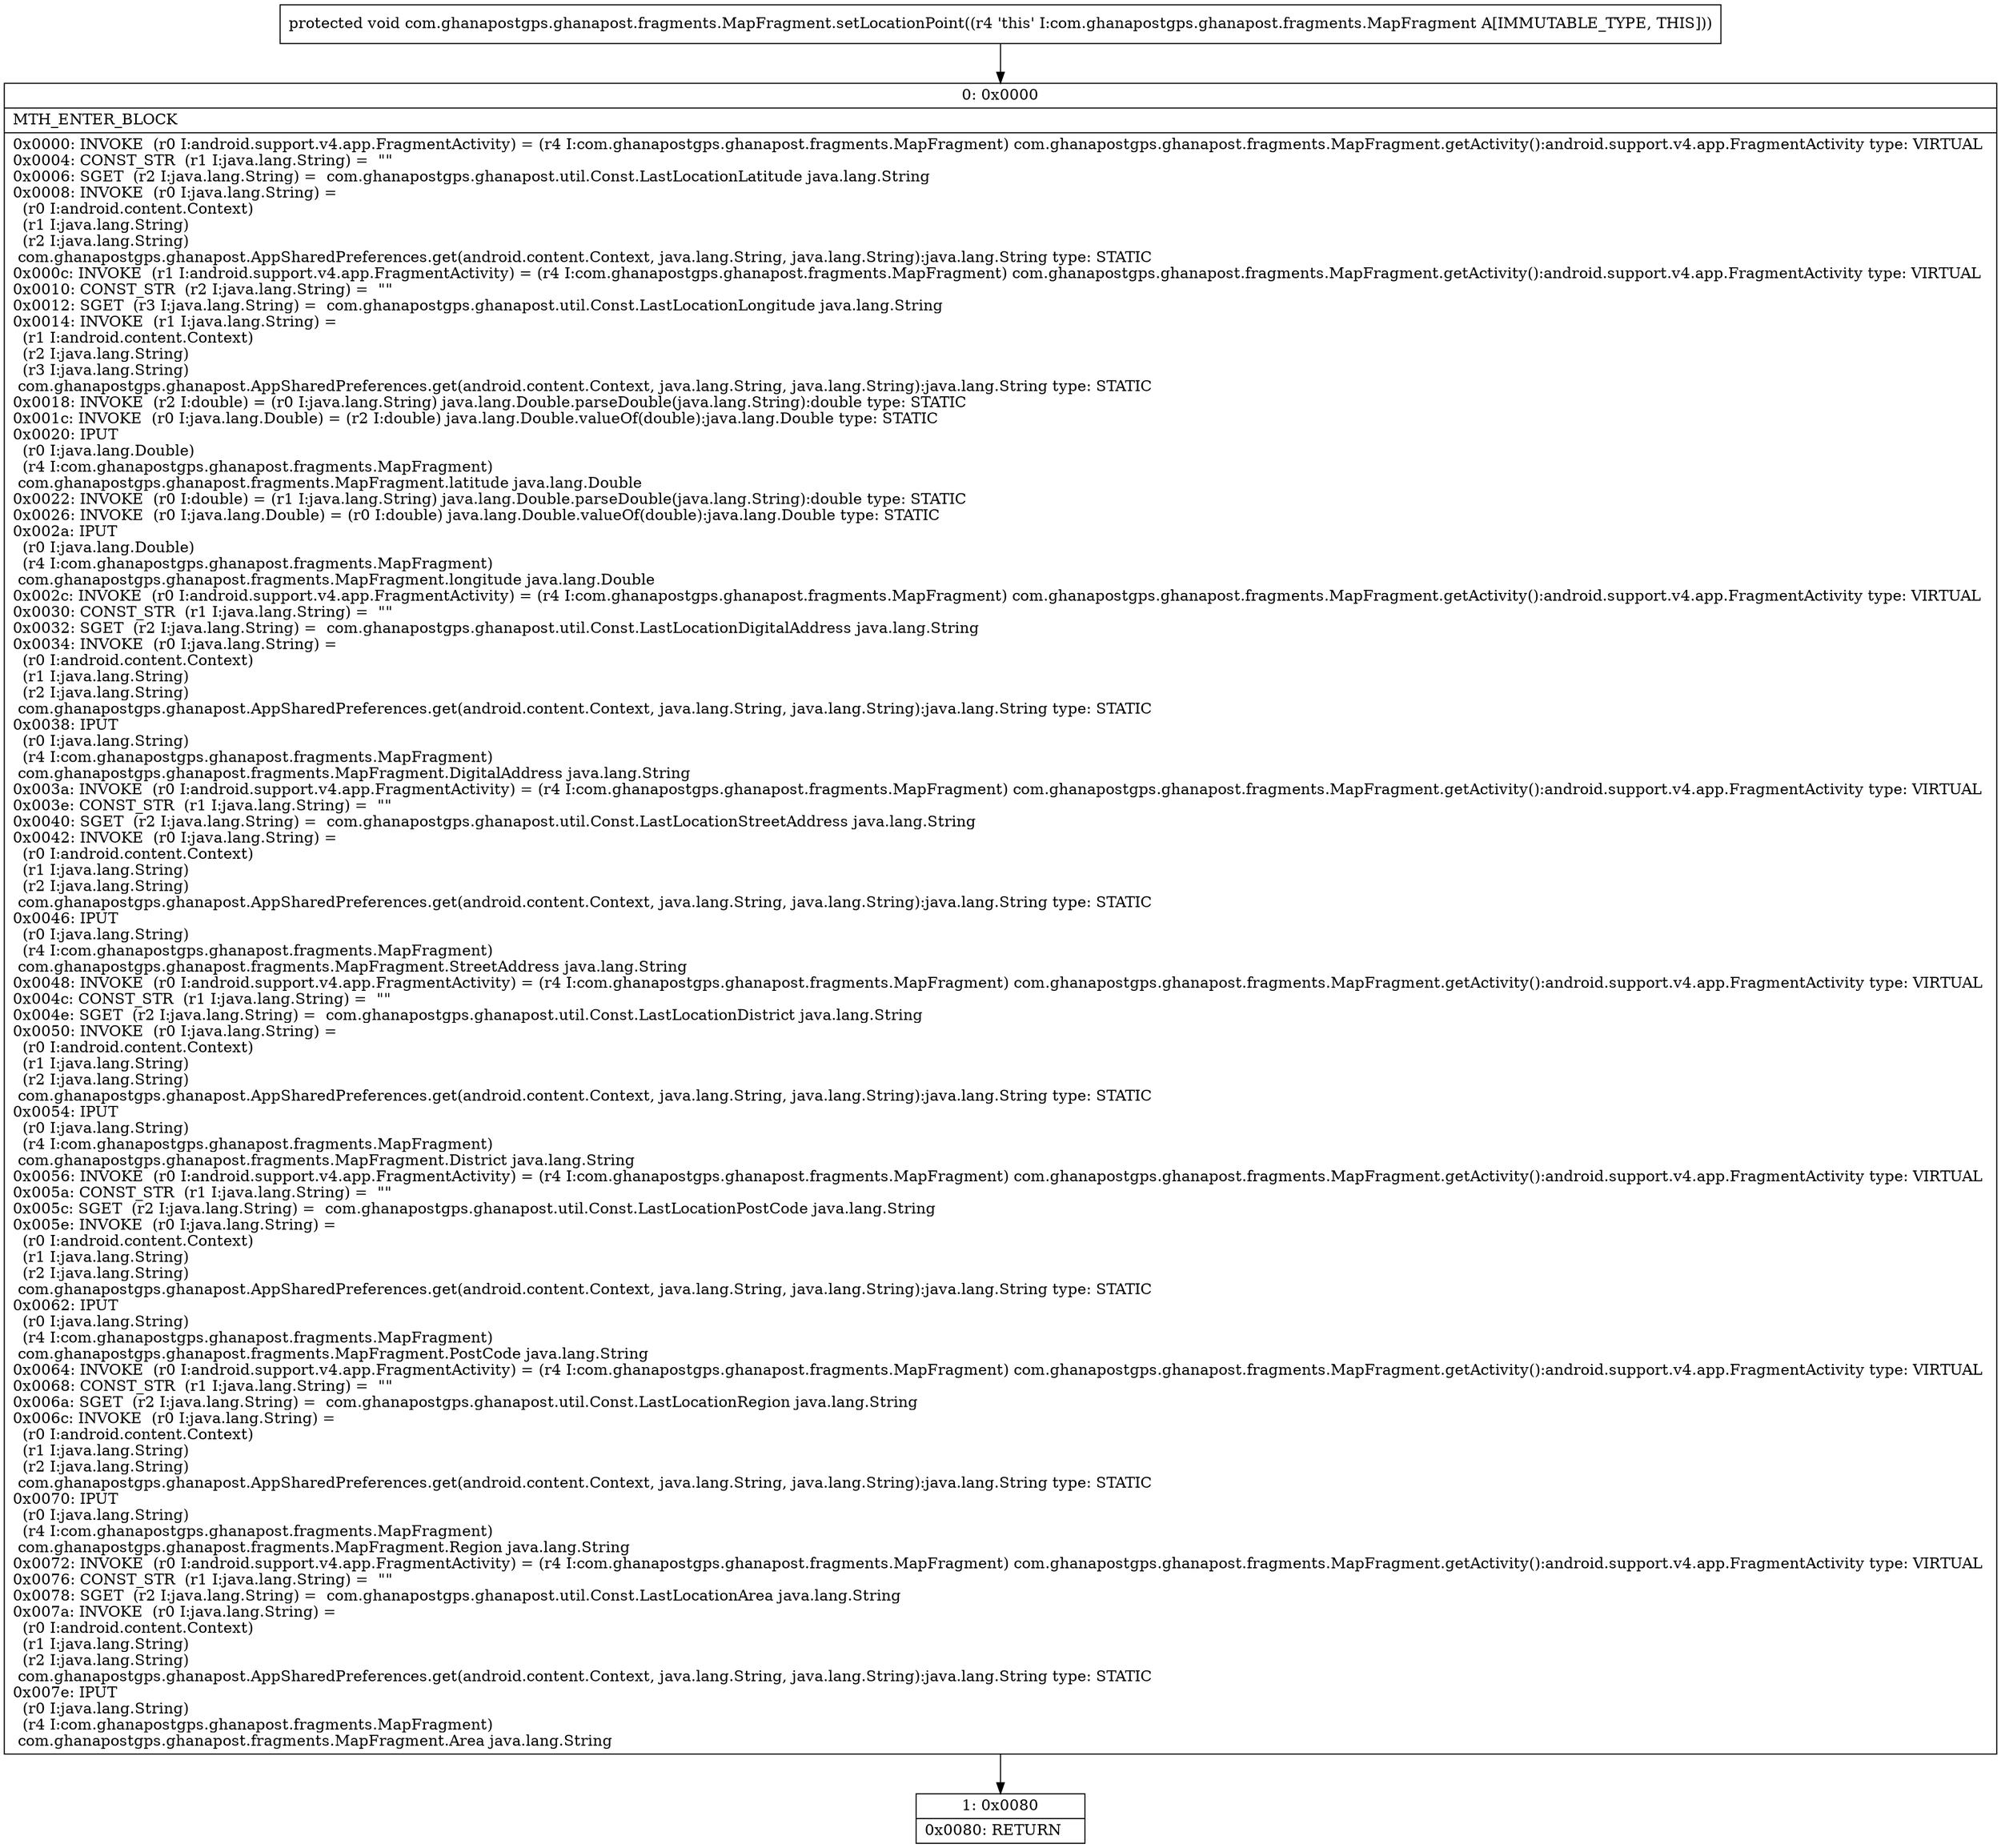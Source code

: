 digraph "CFG forcom.ghanapostgps.ghanapost.fragments.MapFragment.setLocationPoint()V" {
Node_0 [shape=record,label="{0\:\ 0x0000|MTH_ENTER_BLOCK\l|0x0000: INVOKE  (r0 I:android.support.v4.app.FragmentActivity) = (r4 I:com.ghanapostgps.ghanapost.fragments.MapFragment) com.ghanapostgps.ghanapost.fragments.MapFragment.getActivity():android.support.v4.app.FragmentActivity type: VIRTUAL \l0x0004: CONST_STR  (r1 I:java.lang.String) =  \"\" \l0x0006: SGET  (r2 I:java.lang.String) =  com.ghanapostgps.ghanapost.util.Const.LastLocationLatitude java.lang.String \l0x0008: INVOKE  (r0 I:java.lang.String) = \l  (r0 I:android.content.Context)\l  (r1 I:java.lang.String)\l  (r2 I:java.lang.String)\l com.ghanapostgps.ghanapost.AppSharedPreferences.get(android.content.Context, java.lang.String, java.lang.String):java.lang.String type: STATIC \l0x000c: INVOKE  (r1 I:android.support.v4.app.FragmentActivity) = (r4 I:com.ghanapostgps.ghanapost.fragments.MapFragment) com.ghanapostgps.ghanapost.fragments.MapFragment.getActivity():android.support.v4.app.FragmentActivity type: VIRTUAL \l0x0010: CONST_STR  (r2 I:java.lang.String) =  \"\" \l0x0012: SGET  (r3 I:java.lang.String) =  com.ghanapostgps.ghanapost.util.Const.LastLocationLongitude java.lang.String \l0x0014: INVOKE  (r1 I:java.lang.String) = \l  (r1 I:android.content.Context)\l  (r2 I:java.lang.String)\l  (r3 I:java.lang.String)\l com.ghanapostgps.ghanapost.AppSharedPreferences.get(android.content.Context, java.lang.String, java.lang.String):java.lang.String type: STATIC \l0x0018: INVOKE  (r2 I:double) = (r0 I:java.lang.String) java.lang.Double.parseDouble(java.lang.String):double type: STATIC \l0x001c: INVOKE  (r0 I:java.lang.Double) = (r2 I:double) java.lang.Double.valueOf(double):java.lang.Double type: STATIC \l0x0020: IPUT  \l  (r0 I:java.lang.Double)\l  (r4 I:com.ghanapostgps.ghanapost.fragments.MapFragment)\l com.ghanapostgps.ghanapost.fragments.MapFragment.latitude java.lang.Double \l0x0022: INVOKE  (r0 I:double) = (r1 I:java.lang.String) java.lang.Double.parseDouble(java.lang.String):double type: STATIC \l0x0026: INVOKE  (r0 I:java.lang.Double) = (r0 I:double) java.lang.Double.valueOf(double):java.lang.Double type: STATIC \l0x002a: IPUT  \l  (r0 I:java.lang.Double)\l  (r4 I:com.ghanapostgps.ghanapost.fragments.MapFragment)\l com.ghanapostgps.ghanapost.fragments.MapFragment.longitude java.lang.Double \l0x002c: INVOKE  (r0 I:android.support.v4.app.FragmentActivity) = (r4 I:com.ghanapostgps.ghanapost.fragments.MapFragment) com.ghanapostgps.ghanapost.fragments.MapFragment.getActivity():android.support.v4.app.FragmentActivity type: VIRTUAL \l0x0030: CONST_STR  (r1 I:java.lang.String) =  \"\" \l0x0032: SGET  (r2 I:java.lang.String) =  com.ghanapostgps.ghanapost.util.Const.LastLocationDigitalAddress java.lang.String \l0x0034: INVOKE  (r0 I:java.lang.String) = \l  (r0 I:android.content.Context)\l  (r1 I:java.lang.String)\l  (r2 I:java.lang.String)\l com.ghanapostgps.ghanapost.AppSharedPreferences.get(android.content.Context, java.lang.String, java.lang.String):java.lang.String type: STATIC \l0x0038: IPUT  \l  (r0 I:java.lang.String)\l  (r4 I:com.ghanapostgps.ghanapost.fragments.MapFragment)\l com.ghanapostgps.ghanapost.fragments.MapFragment.DigitalAddress java.lang.String \l0x003a: INVOKE  (r0 I:android.support.v4.app.FragmentActivity) = (r4 I:com.ghanapostgps.ghanapost.fragments.MapFragment) com.ghanapostgps.ghanapost.fragments.MapFragment.getActivity():android.support.v4.app.FragmentActivity type: VIRTUAL \l0x003e: CONST_STR  (r1 I:java.lang.String) =  \"\" \l0x0040: SGET  (r2 I:java.lang.String) =  com.ghanapostgps.ghanapost.util.Const.LastLocationStreetAddress java.lang.String \l0x0042: INVOKE  (r0 I:java.lang.String) = \l  (r0 I:android.content.Context)\l  (r1 I:java.lang.String)\l  (r2 I:java.lang.String)\l com.ghanapostgps.ghanapost.AppSharedPreferences.get(android.content.Context, java.lang.String, java.lang.String):java.lang.String type: STATIC \l0x0046: IPUT  \l  (r0 I:java.lang.String)\l  (r4 I:com.ghanapostgps.ghanapost.fragments.MapFragment)\l com.ghanapostgps.ghanapost.fragments.MapFragment.StreetAddress java.lang.String \l0x0048: INVOKE  (r0 I:android.support.v4.app.FragmentActivity) = (r4 I:com.ghanapostgps.ghanapost.fragments.MapFragment) com.ghanapostgps.ghanapost.fragments.MapFragment.getActivity():android.support.v4.app.FragmentActivity type: VIRTUAL \l0x004c: CONST_STR  (r1 I:java.lang.String) =  \"\" \l0x004e: SGET  (r2 I:java.lang.String) =  com.ghanapostgps.ghanapost.util.Const.LastLocationDistrict java.lang.String \l0x0050: INVOKE  (r0 I:java.lang.String) = \l  (r0 I:android.content.Context)\l  (r1 I:java.lang.String)\l  (r2 I:java.lang.String)\l com.ghanapostgps.ghanapost.AppSharedPreferences.get(android.content.Context, java.lang.String, java.lang.String):java.lang.String type: STATIC \l0x0054: IPUT  \l  (r0 I:java.lang.String)\l  (r4 I:com.ghanapostgps.ghanapost.fragments.MapFragment)\l com.ghanapostgps.ghanapost.fragments.MapFragment.District java.lang.String \l0x0056: INVOKE  (r0 I:android.support.v4.app.FragmentActivity) = (r4 I:com.ghanapostgps.ghanapost.fragments.MapFragment) com.ghanapostgps.ghanapost.fragments.MapFragment.getActivity():android.support.v4.app.FragmentActivity type: VIRTUAL \l0x005a: CONST_STR  (r1 I:java.lang.String) =  \"\" \l0x005c: SGET  (r2 I:java.lang.String) =  com.ghanapostgps.ghanapost.util.Const.LastLocationPostCode java.lang.String \l0x005e: INVOKE  (r0 I:java.lang.String) = \l  (r0 I:android.content.Context)\l  (r1 I:java.lang.String)\l  (r2 I:java.lang.String)\l com.ghanapostgps.ghanapost.AppSharedPreferences.get(android.content.Context, java.lang.String, java.lang.String):java.lang.String type: STATIC \l0x0062: IPUT  \l  (r0 I:java.lang.String)\l  (r4 I:com.ghanapostgps.ghanapost.fragments.MapFragment)\l com.ghanapostgps.ghanapost.fragments.MapFragment.PostCode java.lang.String \l0x0064: INVOKE  (r0 I:android.support.v4.app.FragmentActivity) = (r4 I:com.ghanapostgps.ghanapost.fragments.MapFragment) com.ghanapostgps.ghanapost.fragments.MapFragment.getActivity():android.support.v4.app.FragmentActivity type: VIRTUAL \l0x0068: CONST_STR  (r1 I:java.lang.String) =  \"\" \l0x006a: SGET  (r2 I:java.lang.String) =  com.ghanapostgps.ghanapost.util.Const.LastLocationRegion java.lang.String \l0x006c: INVOKE  (r0 I:java.lang.String) = \l  (r0 I:android.content.Context)\l  (r1 I:java.lang.String)\l  (r2 I:java.lang.String)\l com.ghanapostgps.ghanapost.AppSharedPreferences.get(android.content.Context, java.lang.String, java.lang.String):java.lang.String type: STATIC \l0x0070: IPUT  \l  (r0 I:java.lang.String)\l  (r4 I:com.ghanapostgps.ghanapost.fragments.MapFragment)\l com.ghanapostgps.ghanapost.fragments.MapFragment.Region java.lang.String \l0x0072: INVOKE  (r0 I:android.support.v4.app.FragmentActivity) = (r4 I:com.ghanapostgps.ghanapost.fragments.MapFragment) com.ghanapostgps.ghanapost.fragments.MapFragment.getActivity():android.support.v4.app.FragmentActivity type: VIRTUAL \l0x0076: CONST_STR  (r1 I:java.lang.String) =  \"\" \l0x0078: SGET  (r2 I:java.lang.String) =  com.ghanapostgps.ghanapost.util.Const.LastLocationArea java.lang.String \l0x007a: INVOKE  (r0 I:java.lang.String) = \l  (r0 I:android.content.Context)\l  (r1 I:java.lang.String)\l  (r2 I:java.lang.String)\l com.ghanapostgps.ghanapost.AppSharedPreferences.get(android.content.Context, java.lang.String, java.lang.String):java.lang.String type: STATIC \l0x007e: IPUT  \l  (r0 I:java.lang.String)\l  (r4 I:com.ghanapostgps.ghanapost.fragments.MapFragment)\l com.ghanapostgps.ghanapost.fragments.MapFragment.Area java.lang.String \l}"];
Node_1 [shape=record,label="{1\:\ 0x0080|0x0080: RETURN   \l}"];
MethodNode[shape=record,label="{protected void com.ghanapostgps.ghanapost.fragments.MapFragment.setLocationPoint((r4 'this' I:com.ghanapostgps.ghanapost.fragments.MapFragment A[IMMUTABLE_TYPE, THIS])) }"];
MethodNode -> Node_0;
Node_0 -> Node_1;
}

